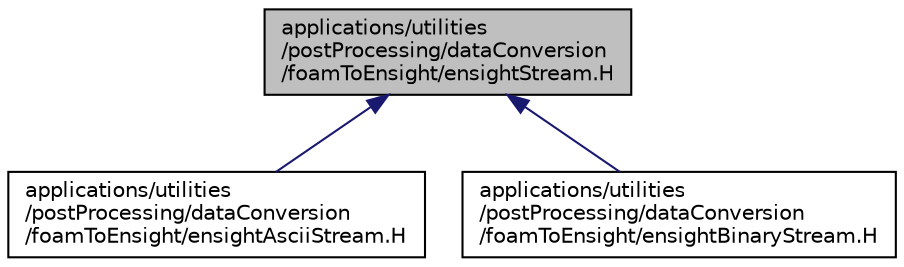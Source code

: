 digraph "applications/utilities/postProcessing/dataConversion/foamToEnsight/ensightStream.H"
{
  bgcolor="transparent";
  edge [fontname="Helvetica",fontsize="10",labelfontname="Helvetica",labelfontsize="10"];
  node [fontname="Helvetica",fontsize="10",shape=record];
  Node1 [label="applications/utilities\l/postProcessing/dataConversion\l/foamToEnsight/ensightStream.H",height=0.2,width=0.4,color="black", fillcolor="grey75", style="filled", fontcolor="black"];
  Node1 -> Node2 [dir="back",color="midnightblue",fontsize="10",style="solid",fontname="Helvetica"];
  Node2 [label="applications/utilities\l/postProcessing/dataConversion\l/foamToEnsight/ensightAsciiStream.H",height=0.2,width=0.4,color="black",URL="$a04250.html"];
  Node1 -> Node3 [dir="back",color="midnightblue",fontsize="10",style="solid",fontname="Helvetica"];
  Node3 [label="applications/utilities\l/postProcessing/dataConversion\l/foamToEnsight/ensightBinaryStream.H",height=0.2,width=0.4,color="black",URL="$a04251.html"];
}
